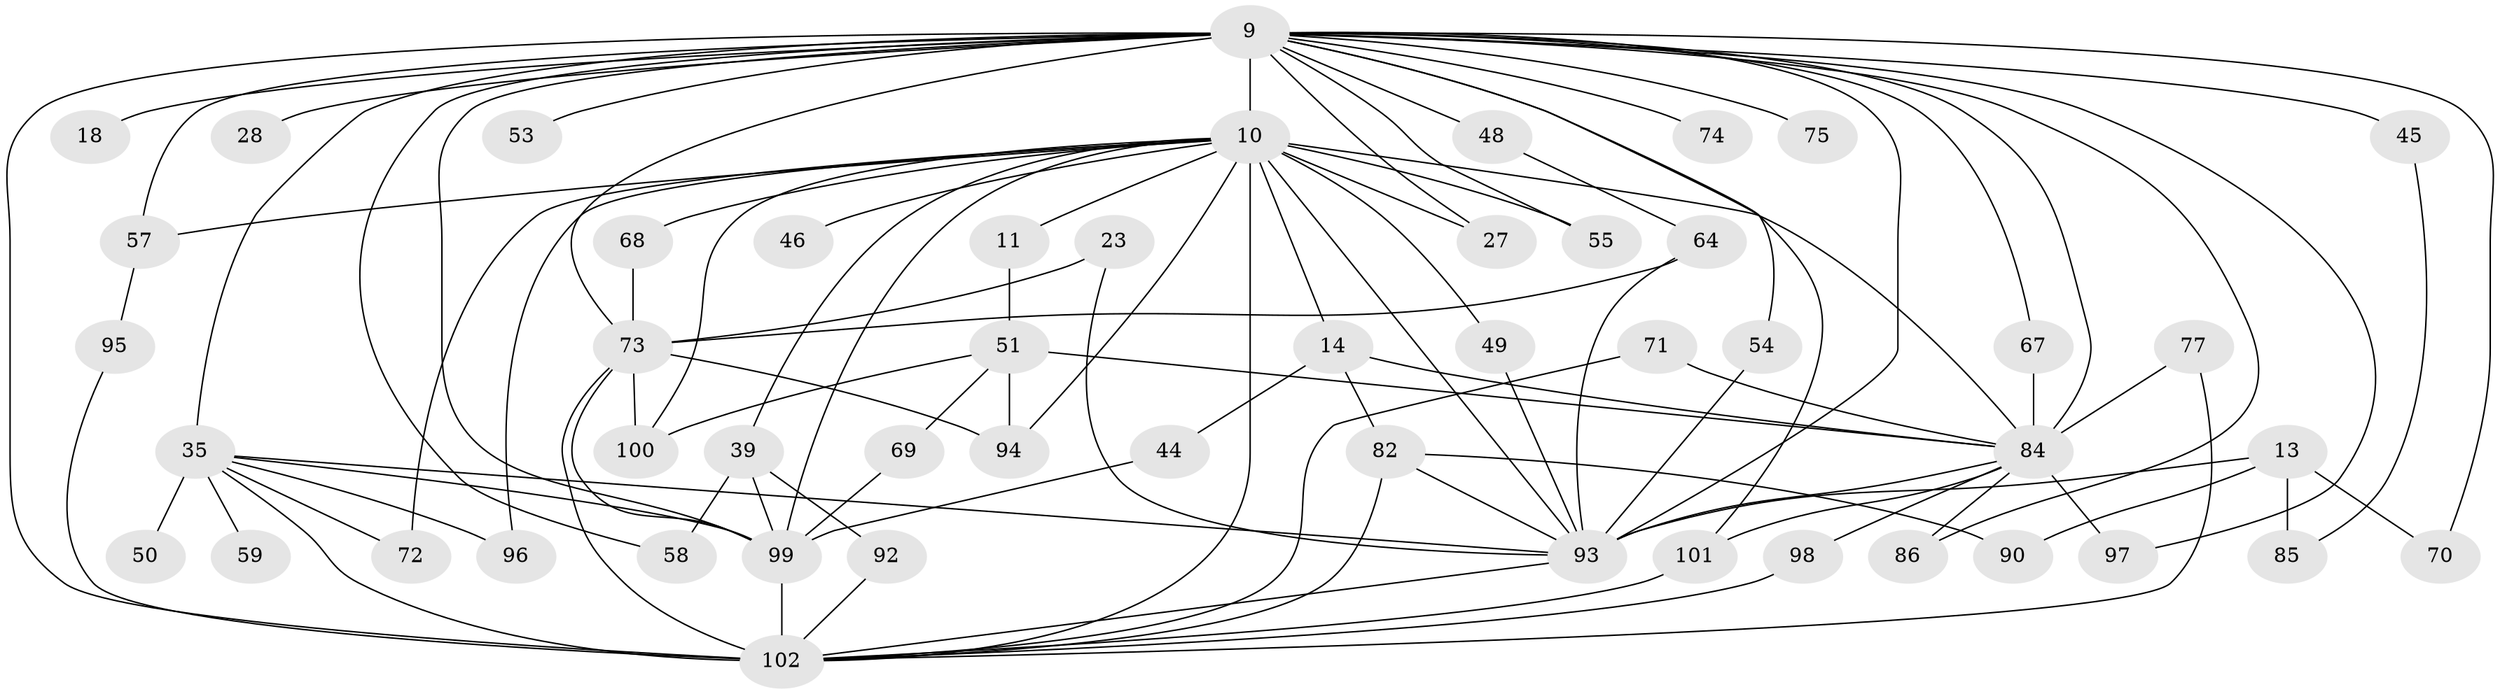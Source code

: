// original degree distribution, {13: 0.00980392156862745, 17: 0.0196078431372549, 15: 0.00980392156862745, 19: 0.00980392156862745, 14: 0.00980392156862745, 20: 0.00980392156862745, 22: 0.00980392156862745, 18: 0.00980392156862745, 25: 0.00980392156862745, 3: 0.1568627450980392, 12: 0.00980392156862745, 6: 0.058823529411764705, 4: 0.08823529411764706, 5: 0.058823529411764705, 2: 0.5196078431372549, 10: 0.00980392156862745}
// Generated by graph-tools (version 1.1) at 2025/44/03/09/25 04:44:24]
// undirected, 51 vertices, 98 edges
graph export_dot {
graph [start="1"]
  node [color=gray90,style=filled];
  9 [super="+5+8"];
  10 [super="+7"];
  11;
  13;
  14;
  18;
  23;
  27;
  28 [super="+19"];
  35 [super="+31+21"];
  39 [super="+25"];
  44;
  45 [super="+16"];
  46;
  48;
  49;
  50;
  51 [super="+41"];
  53;
  54;
  55;
  57 [super="+32"];
  58;
  59;
  64 [super="+20+38"];
  67;
  68;
  69 [super="+63"];
  70;
  71;
  72;
  73 [super="+12+56"];
  74 [super="+40"];
  75;
  77;
  82 [super="+33+78"];
  84 [super="+61+30+81"];
  85 [super="+83"];
  86 [super="+60"];
  90;
  92;
  93 [super="+52+79+29+3"];
  94 [super="+88"];
  95;
  96;
  97;
  98;
  99 [super="+24+87"];
  100 [super="+42"];
  101 [super="+89"];
  102 [super="+76+91+6"];
  9 -- 10 [weight=8];
  9 -- 53 [weight=2];
  9 -- 58;
  9 -- 99 [weight=3];
  9 -- 67;
  9 -- 75 [weight=2];
  9 -- 18 [weight=2];
  9 -- 28 [weight=3];
  9 -- 57;
  9 -- 45 [weight=3];
  9 -- 35;
  9 -- 70;
  9 -- 73;
  9 -- 74 [weight=2];
  9 -- 27;
  9 -- 97;
  9 -- 101 [weight=2];
  9 -- 48;
  9 -- 54;
  9 -- 55;
  9 -- 102 [weight=11];
  9 -- 86;
  9 -- 84;
  9 -- 93 [weight=11];
  10 -- 11 [weight=2];
  10 -- 14 [weight=2];
  10 -- 27;
  10 -- 46 [weight=2];
  10 -- 55;
  10 -- 72;
  10 -- 94 [weight=3];
  10 -- 96;
  10 -- 68;
  10 -- 100;
  10 -- 49;
  10 -- 57 [weight=2];
  10 -- 39;
  10 -- 102 [weight=6];
  10 -- 84 [weight=4];
  10 -- 93 [weight=5];
  10 -- 99;
  11 -- 51;
  13 -- 70;
  13 -- 85 [weight=2];
  13 -- 90;
  13 -- 93 [weight=2];
  14 -- 44;
  14 -- 82 [weight=2];
  14 -- 84;
  23 -- 73;
  23 -- 93;
  35 -- 50 [weight=2];
  35 -- 59 [weight=2];
  35 -- 72;
  35 -- 96;
  35 -- 102;
  35 -- 99 [weight=2];
  35 -- 93;
  39 -- 92;
  39 -- 58;
  39 -- 99 [weight=2];
  44 -- 99;
  45 -- 85;
  48 -- 64;
  49 -- 93;
  51 -- 100;
  51 -- 69 [weight=2];
  51 -- 84;
  51 -- 94;
  54 -- 93;
  57 -- 95;
  64 -- 73 [weight=2];
  64 -- 93 [weight=2];
  67 -- 84;
  68 -- 73;
  69 -- 99;
  71 -- 102;
  71 -- 84;
  73 -- 94 [weight=2];
  73 -- 100;
  73 -- 102 [weight=3];
  73 -- 99;
  77 -- 102;
  77 -- 84;
  82 -- 90;
  82 -- 102;
  82 -- 93 [weight=2];
  84 -- 86;
  84 -- 101;
  84 -- 97;
  84 -- 98;
  84 -- 93 [weight=3];
  92 -- 102;
  93 -- 102 [weight=4];
  95 -- 102;
  98 -- 102;
  99 -- 102;
  101 -- 102;
}
